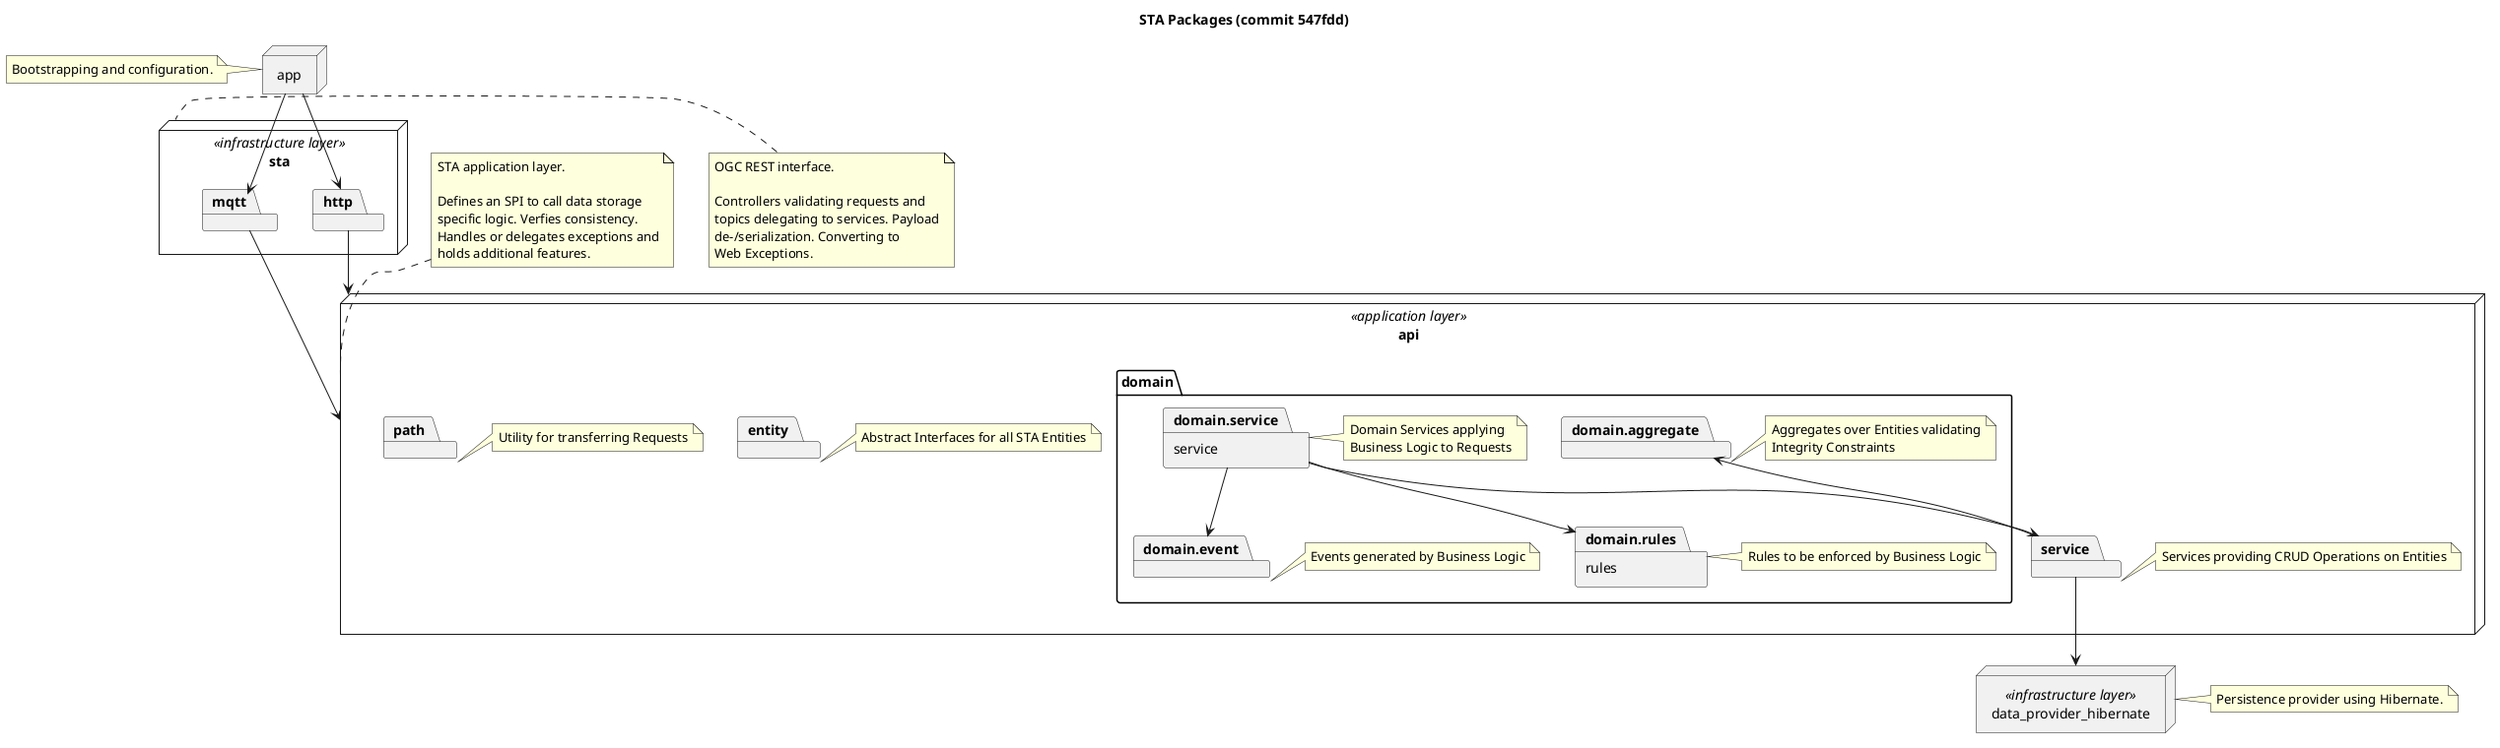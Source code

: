 @startuml SensorThings API, Modules and Dependencies

title STA Packages (commit 547fdd)

node app
note left of app {
  Bootstrapping and configuration.
}

node sta <<infrastructure layer>> {
    package http
    package mqtt
}
note left of sta {
  OGC REST interface.
  
  Controllers validating requests and 
  topics delegating to services. Payload
  de-/serialization. Converting to
  Web Exceptions.
}

app --> http
app --> mqtt

node api <<application layer>> {
    package domain {
        package domain.aggregate
        note right of domain.aggregate {
            Aggregates over Entities validating
            Integrity Constraints
        }
        package domain.event
        note right of domain.event {
            Events generated by Business Logic
        }
        package rules as domain.rules
        note right of domain.rules {
            Rules to be enforced by Business Logic
        }
        package service as domain.service
        note right of domain.service {
            Domain Services applying
            Business Logic to Requests
        }

    }
    package entity
    note right of entity {
        Abstract Interfaces for all STA Entities
    }
    package path
    note right of path {
        Utility for transferring Requests
    }
    package service
    note right of service {
        Services providing CRUD Operations on Entities
    }
}

note top of api
    STA application layer.

    Defines an SPI to call data storage
    specific logic. Verfies consistency.
    Handles or delegates exceptions and
    holds additional features.
end note

together {
    node data_provider_hibernate <<infrastructure layer>>
}
note left of data_provider_hibernate
    Persistence provider using Hibernate.
end note

mqtt --> api
http --> api

domain.service --> service
domain.service --> domain.rules
domain.service --> domain.event

service --> domain.aggregate

service --> data_provider_hibernate

@enduml
